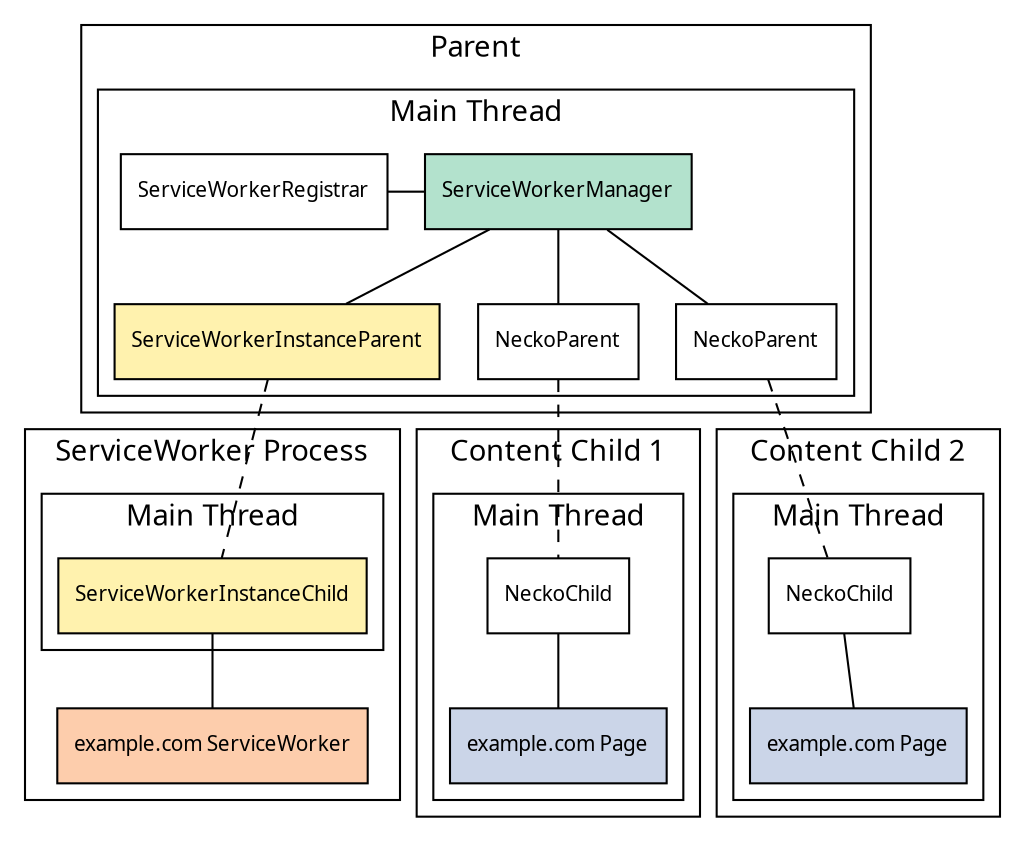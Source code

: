 digraph G {
  newrank = true;
  rankdir = "TD";
  fontname = "Sans-Serif";
  splines = spline;

  node [shape=box, fontname="Sans-Serif", fontsize=10, colorscheme=pastel28];
  edge [dir=none]

  subgraph cluster_parent {
    label = "Parent";

    subgraph cluster_p_mainthread {
        label = "Main Thread";
        SWMPP [label="ServiceWorkerManager", style=filled, fillcolor=1];
        SWIP [label="ServiceWorkerInstanceParent", style=filled, fillcolor=6];
        NP1 [label="NeckoParent"];
        NP2 [label="NeckoParent"];
        SWR [label="ServiceWorkerRegistrar"];
        SWR -> SWMPP;
        SWMPP -> SWIP;
        SWMPP -> NP1;
        SWMPP -> NP2;

        { rank=same; SWMPP SWR }
    }
  }

  subgraph cluster_child0 {
    label = "ServiceWorker Process";

    subgraph cluster_child0_mainthread {
        label = "Main Thread";
        SWIC [label="ServiceWorkerInstanceChild", style=filled, fillcolor=6];
    }

    ESWC [label="example.com ServiceWorker", style=filled, fillcolor=2];

    SWIC -> ESWC;
  }

  subgraph cluster_child1 {
    label = "Content Child 1";

    subgraph cluster_child1_mainthread {
        label = "Main Thread";
        NC1 [label="NeckoChild"];
        EP1 [label="example.com Page", style=filled, fillcolor=3];

        NC1 -> EP1;
    }
  }

  subgraph cluster_child2 {
    label = "Content Child 2";

    subgraph cluster_child2_mainthread {
        label = "Main Thread"
        NC2 [label="NeckoChild"];
        EP2 [label="example.com Page", style=filled, fillcolor=3];

        NC2 -> EP2;
    }

  }

  edge [style=dashed];
  NP1 -> NC1;
  NP2 -> NC2;
  SWIP -> SWIC;
}
